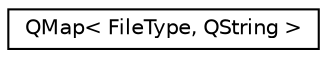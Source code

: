 digraph "类继承关系图"
{
  edge [fontname="Helvetica",fontsize="10",labelfontname="Helvetica",labelfontsize="10"];
  node [fontname="Helvetica",fontsize="10",shape=record];
  rankdir="LR";
  Node0 [label="QMap\< FileType, QString \>",height=0.2,width=0.4,color="black", fillcolor="white", style="filled",URL="$class_q_map.html"];
}
